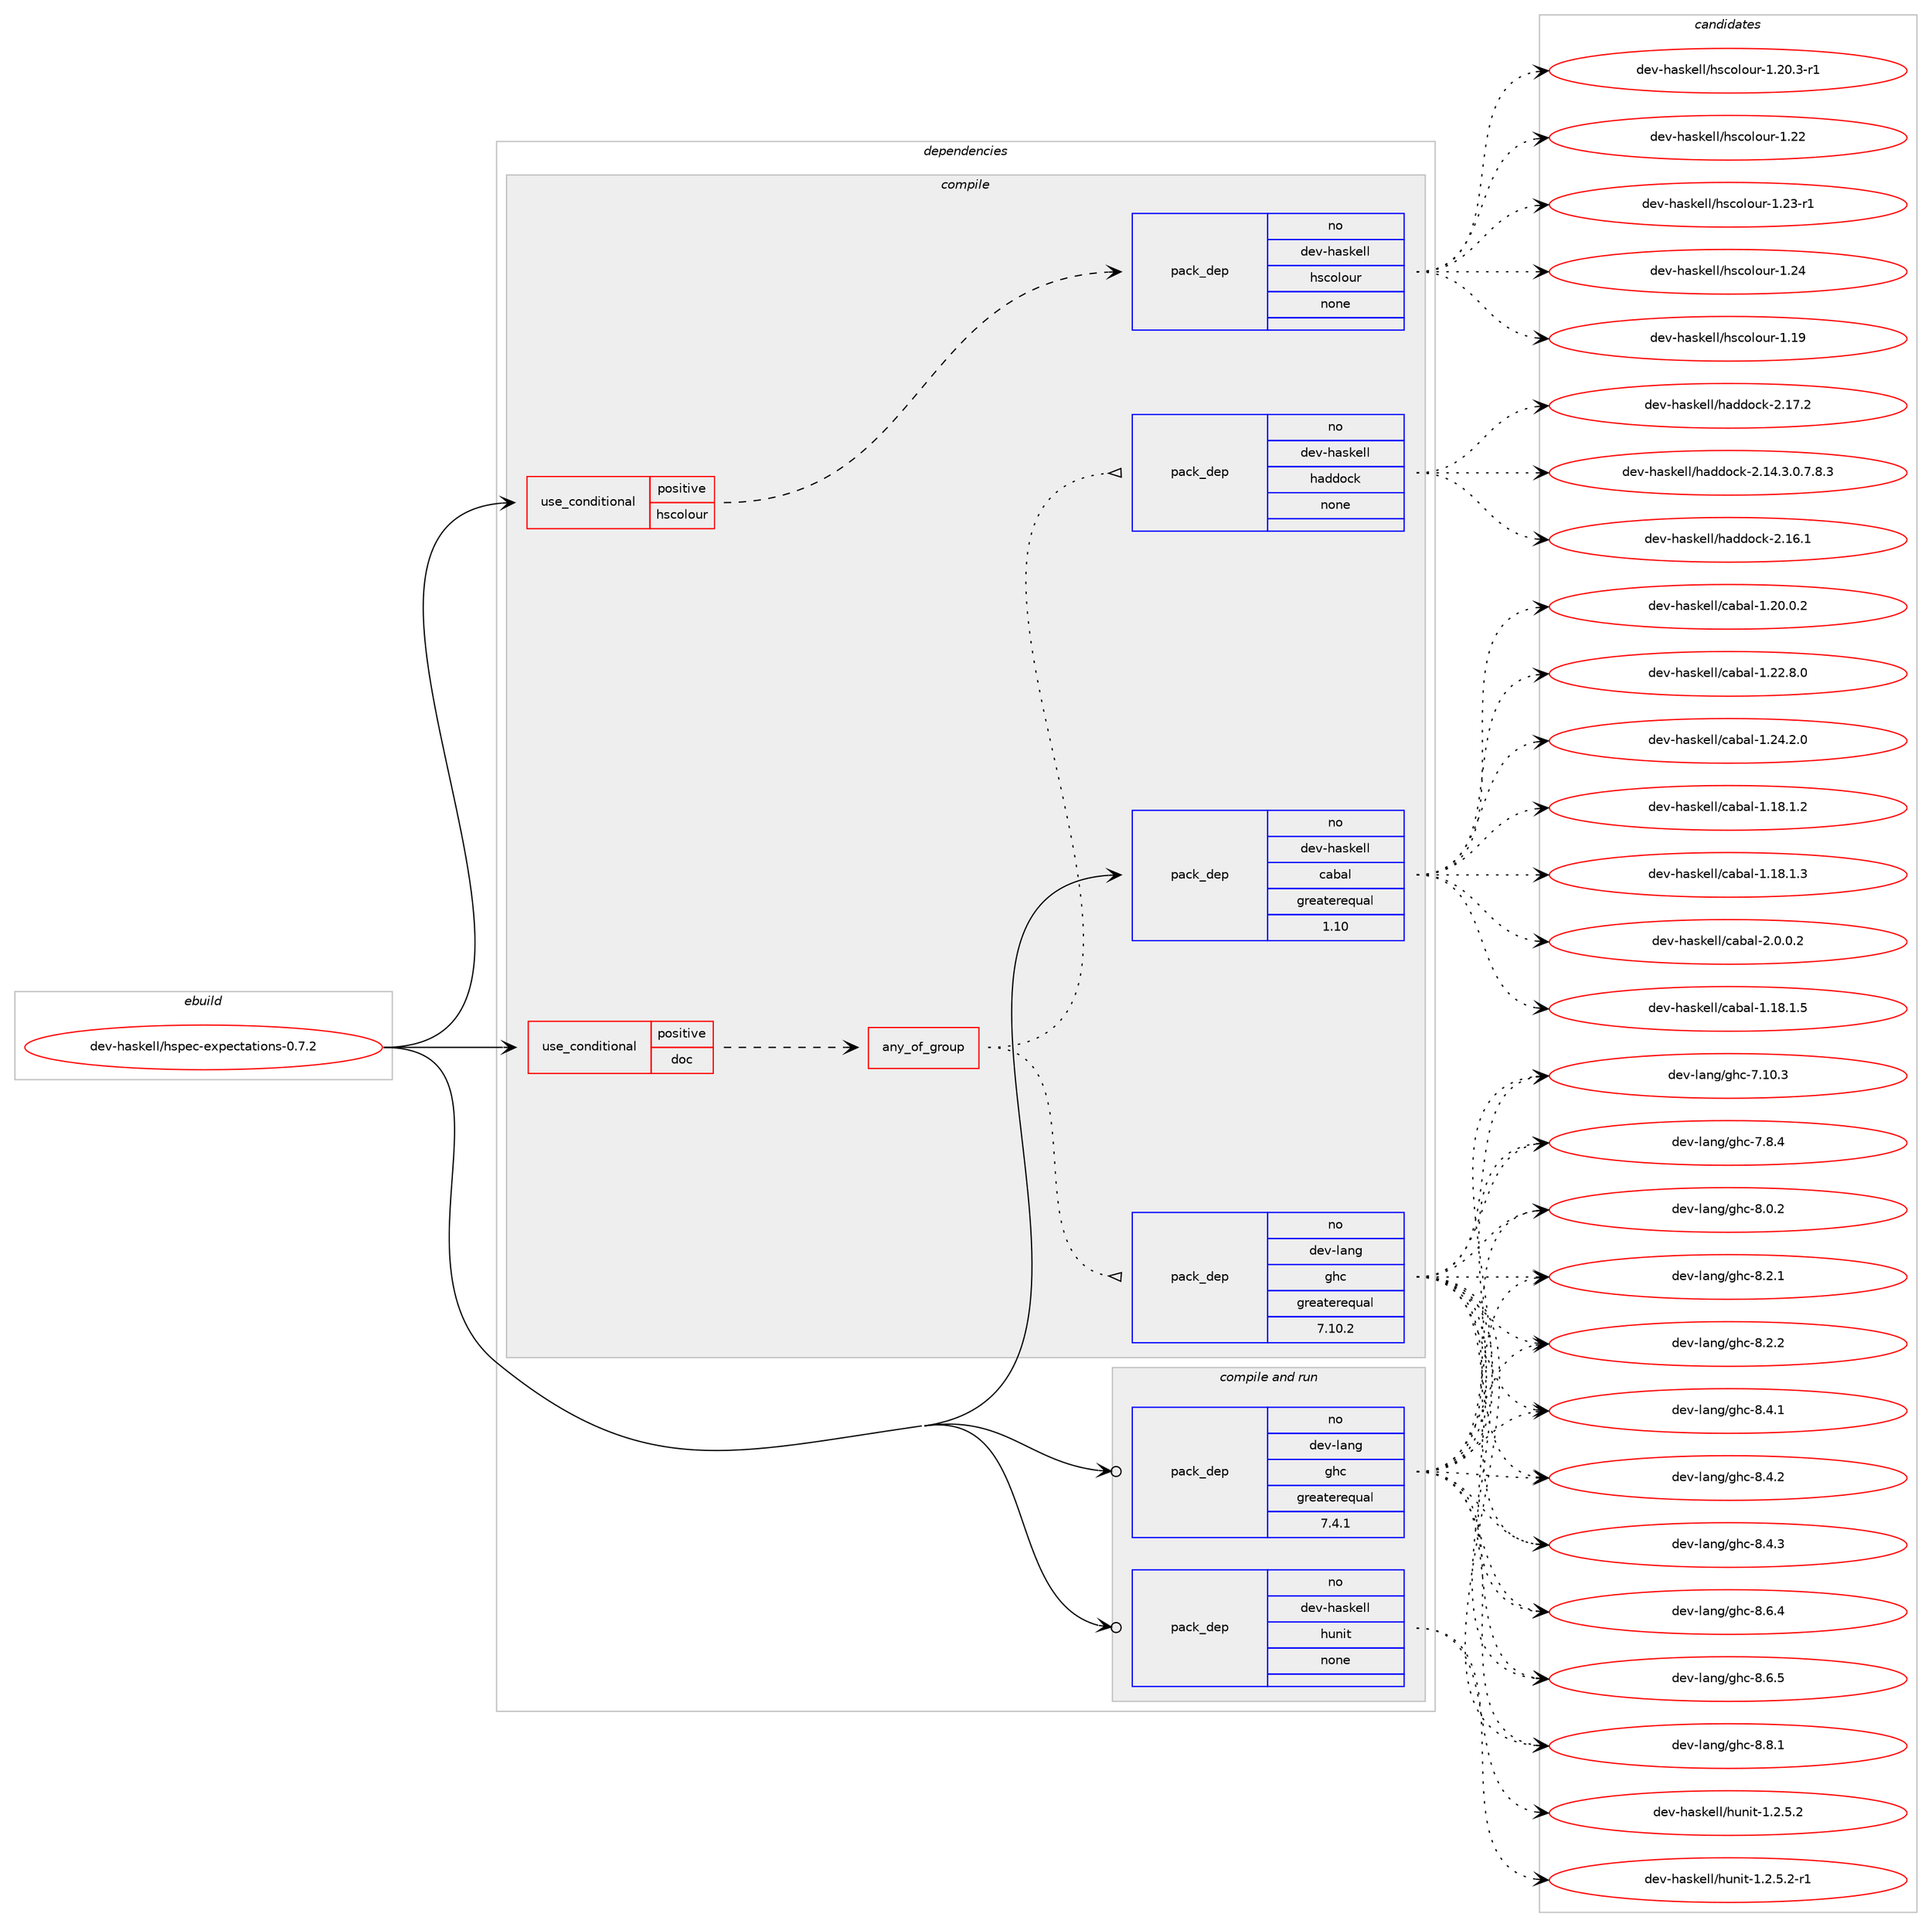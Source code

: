 digraph prolog {

# *************
# Graph options
# *************

newrank=true;
concentrate=true;
compound=true;
graph [rankdir=LR,fontname=Helvetica,fontsize=10,ranksep=1.5];#, ranksep=2.5, nodesep=0.2];
edge  [arrowhead=vee];
node  [fontname=Helvetica,fontsize=10];

# **********
# The ebuild
# **********

subgraph cluster_leftcol {
color=gray;
rank=same;
label=<<i>ebuild</i>>;
id [label="dev-haskell/hspec-expectations-0.7.2", color=red, width=4, href="../dev-haskell/hspec-expectations-0.7.2.svg"];
}

# ****************
# The dependencies
# ****************

subgraph cluster_midcol {
color=gray;
label=<<i>dependencies</i>>;
subgraph cluster_compile {
fillcolor="#eeeeee";
style=filled;
label=<<i>compile</i>>;
subgraph cond126201 {
dependency535562 [label=<<TABLE BORDER="0" CELLBORDER="1" CELLSPACING="0" CELLPADDING="4"><TR><TD ROWSPAN="3" CELLPADDING="10">use_conditional</TD></TR><TR><TD>positive</TD></TR><TR><TD>doc</TD></TR></TABLE>>, shape=none, color=red];
subgraph any10015 {
dependency535563 [label=<<TABLE BORDER="0" CELLBORDER="1" CELLSPACING="0" CELLPADDING="4"><TR><TD CELLPADDING="10">any_of_group</TD></TR></TABLE>>, shape=none, color=red];subgraph pack398989 {
dependency535564 [label=<<TABLE BORDER="0" CELLBORDER="1" CELLSPACING="0" CELLPADDING="4" WIDTH="220"><TR><TD ROWSPAN="6" CELLPADDING="30">pack_dep</TD></TR><TR><TD WIDTH="110">no</TD></TR><TR><TD>dev-haskell</TD></TR><TR><TD>haddock</TD></TR><TR><TD>none</TD></TR><TR><TD></TD></TR></TABLE>>, shape=none, color=blue];
}
dependency535563:e -> dependency535564:w [weight=20,style="dotted",arrowhead="oinv"];
subgraph pack398990 {
dependency535565 [label=<<TABLE BORDER="0" CELLBORDER="1" CELLSPACING="0" CELLPADDING="4" WIDTH="220"><TR><TD ROWSPAN="6" CELLPADDING="30">pack_dep</TD></TR><TR><TD WIDTH="110">no</TD></TR><TR><TD>dev-lang</TD></TR><TR><TD>ghc</TD></TR><TR><TD>greaterequal</TD></TR><TR><TD>7.10.2</TD></TR></TABLE>>, shape=none, color=blue];
}
dependency535563:e -> dependency535565:w [weight=20,style="dotted",arrowhead="oinv"];
}
dependency535562:e -> dependency535563:w [weight=20,style="dashed",arrowhead="vee"];
}
id:e -> dependency535562:w [weight=20,style="solid",arrowhead="vee"];
subgraph cond126202 {
dependency535566 [label=<<TABLE BORDER="0" CELLBORDER="1" CELLSPACING="0" CELLPADDING="4"><TR><TD ROWSPAN="3" CELLPADDING="10">use_conditional</TD></TR><TR><TD>positive</TD></TR><TR><TD>hscolour</TD></TR></TABLE>>, shape=none, color=red];
subgraph pack398991 {
dependency535567 [label=<<TABLE BORDER="0" CELLBORDER="1" CELLSPACING="0" CELLPADDING="4" WIDTH="220"><TR><TD ROWSPAN="6" CELLPADDING="30">pack_dep</TD></TR><TR><TD WIDTH="110">no</TD></TR><TR><TD>dev-haskell</TD></TR><TR><TD>hscolour</TD></TR><TR><TD>none</TD></TR><TR><TD></TD></TR></TABLE>>, shape=none, color=blue];
}
dependency535566:e -> dependency535567:w [weight=20,style="dashed",arrowhead="vee"];
}
id:e -> dependency535566:w [weight=20,style="solid",arrowhead="vee"];
subgraph pack398992 {
dependency535568 [label=<<TABLE BORDER="0" CELLBORDER="1" CELLSPACING="0" CELLPADDING="4" WIDTH="220"><TR><TD ROWSPAN="6" CELLPADDING="30">pack_dep</TD></TR><TR><TD WIDTH="110">no</TD></TR><TR><TD>dev-haskell</TD></TR><TR><TD>cabal</TD></TR><TR><TD>greaterequal</TD></TR><TR><TD>1.10</TD></TR></TABLE>>, shape=none, color=blue];
}
id:e -> dependency535568:w [weight=20,style="solid",arrowhead="vee"];
}
subgraph cluster_compileandrun {
fillcolor="#eeeeee";
style=filled;
label=<<i>compile and run</i>>;
subgraph pack398993 {
dependency535569 [label=<<TABLE BORDER="0" CELLBORDER="1" CELLSPACING="0" CELLPADDING="4" WIDTH="220"><TR><TD ROWSPAN="6" CELLPADDING="30">pack_dep</TD></TR><TR><TD WIDTH="110">no</TD></TR><TR><TD>dev-haskell</TD></TR><TR><TD>hunit</TD></TR><TR><TD>none</TD></TR><TR><TD></TD></TR></TABLE>>, shape=none, color=blue];
}
id:e -> dependency535569:w [weight=20,style="solid",arrowhead="odotvee"];
subgraph pack398994 {
dependency535570 [label=<<TABLE BORDER="0" CELLBORDER="1" CELLSPACING="0" CELLPADDING="4" WIDTH="220"><TR><TD ROWSPAN="6" CELLPADDING="30">pack_dep</TD></TR><TR><TD WIDTH="110">no</TD></TR><TR><TD>dev-lang</TD></TR><TR><TD>ghc</TD></TR><TR><TD>greaterequal</TD></TR><TR><TD>7.4.1</TD></TR></TABLE>>, shape=none, color=blue];
}
id:e -> dependency535570:w [weight=20,style="solid",arrowhead="odotvee"];
}
subgraph cluster_run {
fillcolor="#eeeeee";
style=filled;
label=<<i>run</i>>;
}
}

# **************
# The candidates
# **************

subgraph cluster_choices {
rank=same;
color=gray;
label=<<i>candidates</i>>;

subgraph choice398989 {
color=black;
nodesep=1;
choice1001011184510497115107101108108471049710010011199107455046495246514648465546564651 [label="dev-haskell/haddock-2.14.3.0.7.8.3", color=red, width=4,href="../dev-haskell/haddock-2.14.3.0.7.8.3.svg"];
choice100101118451049711510710110810847104971001001119910745504649544649 [label="dev-haskell/haddock-2.16.1", color=red, width=4,href="../dev-haskell/haddock-2.16.1.svg"];
choice100101118451049711510710110810847104971001001119910745504649554650 [label="dev-haskell/haddock-2.17.2", color=red, width=4,href="../dev-haskell/haddock-2.17.2.svg"];
dependency535564:e -> choice1001011184510497115107101108108471049710010011199107455046495246514648465546564651:w [style=dotted,weight="100"];
dependency535564:e -> choice100101118451049711510710110810847104971001001119910745504649544649:w [style=dotted,weight="100"];
dependency535564:e -> choice100101118451049711510710110810847104971001001119910745504649554650:w [style=dotted,weight="100"];
}
subgraph choice398990 {
color=black;
nodesep=1;
choice1001011184510897110103471031049945554649484651 [label="dev-lang/ghc-7.10.3", color=red, width=4,href="../dev-lang/ghc-7.10.3.svg"];
choice10010111845108971101034710310499455546564652 [label="dev-lang/ghc-7.8.4", color=red, width=4,href="../dev-lang/ghc-7.8.4.svg"];
choice10010111845108971101034710310499455646484650 [label="dev-lang/ghc-8.0.2", color=red, width=4,href="../dev-lang/ghc-8.0.2.svg"];
choice10010111845108971101034710310499455646504649 [label="dev-lang/ghc-8.2.1", color=red, width=4,href="../dev-lang/ghc-8.2.1.svg"];
choice10010111845108971101034710310499455646504650 [label="dev-lang/ghc-8.2.2", color=red, width=4,href="../dev-lang/ghc-8.2.2.svg"];
choice10010111845108971101034710310499455646524649 [label="dev-lang/ghc-8.4.1", color=red, width=4,href="../dev-lang/ghc-8.4.1.svg"];
choice10010111845108971101034710310499455646524650 [label="dev-lang/ghc-8.4.2", color=red, width=4,href="../dev-lang/ghc-8.4.2.svg"];
choice10010111845108971101034710310499455646524651 [label="dev-lang/ghc-8.4.3", color=red, width=4,href="../dev-lang/ghc-8.4.3.svg"];
choice10010111845108971101034710310499455646544652 [label="dev-lang/ghc-8.6.4", color=red, width=4,href="../dev-lang/ghc-8.6.4.svg"];
choice10010111845108971101034710310499455646544653 [label="dev-lang/ghc-8.6.5", color=red, width=4,href="../dev-lang/ghc-8.6.5.svg"];
choice10010111845108971101034710310499455646564649 [label="dev-lang/ghc-8.8.1", color=red, width=4,href="../dev-lang/ghc-8.8.1.svg"];
dependency535565:e -> choice1001011184510897110103471031049945554649484651:w [style=dotted,weight="100"];
dependency535565:e -> choice10010111845108971101034710310499455546564652:w [style=dotted,weight="100"];
dependency535565:e -> choice10010111845108971101034710310499455646484650:w [style=dotted,weight="100"];
dependency535565:e -> choice10010111845108971101034710310499455646504649:w [style=dotted,weight="100"];
dependency535565:e -> choice10010111845108971101034710310499455646504650:w [style=dotted,weight="100"];
dependency535565:e -> choice10010111845108971101034710310499455646524649:w [style=dotted,weight="100"];
dependency535565:e -> choice10010111845108971101034710310499455646524650:w [style=dotted,weight="100"];
dependency535565:e -> choice10010111845108971101034710310499455646524651:w [style=dotted,weight="100"];
dependency535565:e -> choice10010111845108971101034710310499455646544652:w [style=dotted,weight="100"];
dependency535565:e -> choice10010111845108971101034710310499455646544653:w [style=dotted,weight="100"];
dependency535565:e -> choice10010111845108971101034710310499455646564649:w [style=dotted,weight="100"];
}
subgraph choice398991 {
color=black;
nodesep=1;
choice100101118451049711510710110810847104115991111081111171144549464957 [label="dev-haskell/hscolour-1.19", color=red, width=4,href="../dev-haskell/hscolour-1.19.svg"];
choice10010111845104971151071011081084710411599111108111117114454946504846514511449 [label="dev-haskell/hscolour-1.20.3-r1", color=red, width=4,href="../dev-haskell/hscolour-1.20.3-r1.svg"];
choice100101118451049711510710110810847104115991111081111171144549465050 [label="dev-haskell/hscolour-1.22", color=red, width=4,href="../dev-haskell/hscolour-1.22.svg"];
choice1001011184510497115107101108108471041159911110811111711445494650514511449 [label="dev-haskell/hscolour-1.23-r1", color=red, width=4,href="../dev-haskell/hscolour-1.23-r1.svg"];
choice100101118451049711510710110810847104115991111081111171144549465052 [label="dev-haskell/hscolour-1.24", color=red, width=4,href="../dev-haskell/hscolour-1.24.svg"];
dependency535567:e -> choice100101118451049711510710110810847104115991111081111171144549464957:w [style=dotted,weight="100"];
dependency535567:e -> choice10010111845104971151071011081084710411599111108111117114454946504846514511449:w [style=dotted,weight="100"];
dependency535567:e -> choice100101118451049711510710110810847104115991111081111171144549465050:w [style=dotted,weight="100"];
dependency535567:e -> choice1001011184510497115107101108108471041159911110811111711445494650514511449:w [style=dotted,weight="100"];
dependency535567:e -> choice100101118451049711510710110810847104115991111081111171144549465052:w [style=dotted,weight="100"];
}
subgraph choice398992 {
color=black;
nodesep=1;
choice10010111845104971151071011081084799979897108454946495646494650 [label="dev-haskell/cabal-1.18.1.2", color=red, width=4,href="../dev-haskell/cabal-1.18.1.2.svg"];
choice10010111845104971151071011081084799979897108454946495646494651 [label="dev-haskell/cabal-1.18.1.3", color=red, width=4,href="../dev-haskell/cabal-1.18.1.3.svg"];
choice10010111845104971151071011081084799979897108454946495646494653 [label="dev-haskell/cabal-1.18.1.5", color=red, width=4,href="../dev-haskell/cabal-1.18.1.5.svg"];
choice10010111845104971151071011081084799979897108454946504846484650 [label="dev-haskell/cabal-1.20.0.2", color=red, width=4,href="../dev-haskell/cabal-1.20.0.2.svg"];
choice10010111845104971151071011081084799979897108454946505046564648 [label="dev-haskell/cabal-1.22.8.0", color=red, width=4,href="../dev-haskell/cabal-1.22.8.0.svg"];
choice10010111845104971151071011081084799979897108454946505246504648 [label="dev-haskell/cabal-1.24.2.0", color=red, width=4,href="../dev-haskell/cabal-1.24.2.0.svg"];
choice100101118451049711510710110810847999798971084550464846484650 [label="dev-haskell/cabal-2.0.0.2", color=red, width=4,href="../dev-haskell/cabal-2.0.0.2.svg"];
dependency535568:e -> choice10010111845104971151071011081084799979897108454946495646494650:w [style=dotted,weight="100"];
dependency535568:e -> choice10010111845104971151071011081084799979897108454946495646494651:w [style=dotted,weight="100"];
dependency535568:e -> choice10010111845104971151071011081084799979897108454946495646494653:w [style=dotted,weight="100"];
dependency535568:e -> choice10010111845104971151071011081084799979897108454946504846484650:w [style=dotted,weight="100"];
dependency535568:e -> choice10010111845104971151071011081084799979897108454946505046564648:w [style=dotted,weight="100"];
dependency535568:e -> choice10010111845104971151071011081084799979897108454946505246504648:w [style=dotted,weight="100"];
dependency535568:e -> choice100101118451049711510710110810847999798971084550464846484650:w [style=dotted,weight="100"];
}
subgraph choice398993 {
color=black;
nodesep=1;
choice1001011184510497115107101108108471041171101051164549465046534650 [label="dev-haskell/hunit-1.2.5.2", color=red, width=4,href="../dev-haskell/hunit-1.2.5.2.svg"];
choice10010111845104971151071011081084710411711010511645494650465346504511449 [label="dev-haskell/hunit-1.2.5.2-r1", color=red, width=4,href="../dev-haskell/hunit-1.2.5.2-r1.svg"];
dependency535569:e -> choice1001011184510497115107101108108471041171101051164549465046534650:w [style=dotted,weight="100"];
dependency535569:e -> choice10010111845104971151071011081084710411711010511645494650465346504511449:w [style=dotted,weight="100"];
}
subgraph choice398994 {
color=black;
nodesep=1;
choice1001011184510897110103471031049945554649484651 [label="dev-lang/ghc-7.10.3", color=red, width=4,href="../dev-lang/ghc-7.10.3.svg"];
choice10010111845108971101034710310499455546564652 [label="dev-lang/ghc-7.8.4", color=red, width=4,href="../dev-lang/ghc-7.8.4.svg"];
choice10010111845108971101034710310499455646484650 [label="dev-lang/ghc-8.0.2", color=red, width=4,href="../dev-lang/ghc-8.0.2.svg"];
choice10010111845108971101034710310499455646504649 [label="dev-lang/ghc-8.2.1", color=red, width=4,href="../dev-lang/ghc-8.2.1.svg"];
choice10010111845108971101034710310499455646504650 [label="dev-lang/ghc-8.2.2", color=red, width=4,href="../dev-lang/ghc-8.2.2.svg"];
choice10010111845108971101034710310499455646524649 [label="dev-lang/ghc-8.4.1", color=red, width=4,href="../dev-lang/ghc-8.4.1.svg"];
choice10010111845108971101034710310499455646524650 [label="dev-lang/ghc-8.4.2", color=red, width=4,href="../dev-lang/ghc-8.4.2.svg"];
choice10010111845108971101034710310499455646524651 [label="dev-lang/ghc-8.4.3", color=red, width=4,href="../dev-lang/ghc-8.4.3.svg"];
choice10010111845108971101034710310499455646544652 [label="dev-lang/ghc-8.6.4", color=red, width=4,href="../dev-lang/ghc-8.6.4.svg"];
choice10010111845108971101034710310499455646544653 [label="dev-lang/ghc-8.6.5", color=red, width=4,href="../dev-lang/ghc-8.6.5.svg"];
choice10010111845108971101034710310499455646564649 [label="dev-lang/ghc-8.8.1", color=red, width=4,href="../dev-lang/ghc-8.8.1.svg"];
dependency535570:e -> choice1001011184510897110103471031049945554649484651:w [style=dotted,weight="100"];
dependency535570:e -> choice10010111845108971101034710310499455546564652:w [style=dotted,weight="100"];
dependency535570:e -> choice10010111845108971101034710310499455646484650:w [style=dotted,weight="100"];
dependency535570:e -> choice10010111845108971101034710310499455646504649:w [style=dotted,weight="100"];
dependency535570:e -> choice10010111845108971101034710310499455646504650:w [style=dotted,weight="100"];
dependency535570:e -> choice10010111845108971101034710310499455646524649:w [style=dotted,weight="100"];
dependency535570:e -> choice10010111845108971101034710310499455646524650:w [style=dotted,weight="100"];
dependency535570:e -> choice10010111845108971101034710310499455646524651:w [style=dotted,weight="100"];
dependency535570:e -> choice10010111845108971101034710310499455646544652:w [style=dotted,weight="100"];
dependency535570:e -> choice10010111845108971101034710310499455646544653:w [style=dotted,weight="100"];
dependency535570:e -> choice10010111845108971101034710310499455646564649:w [style=dotted,weight="100"];
}
}

}
